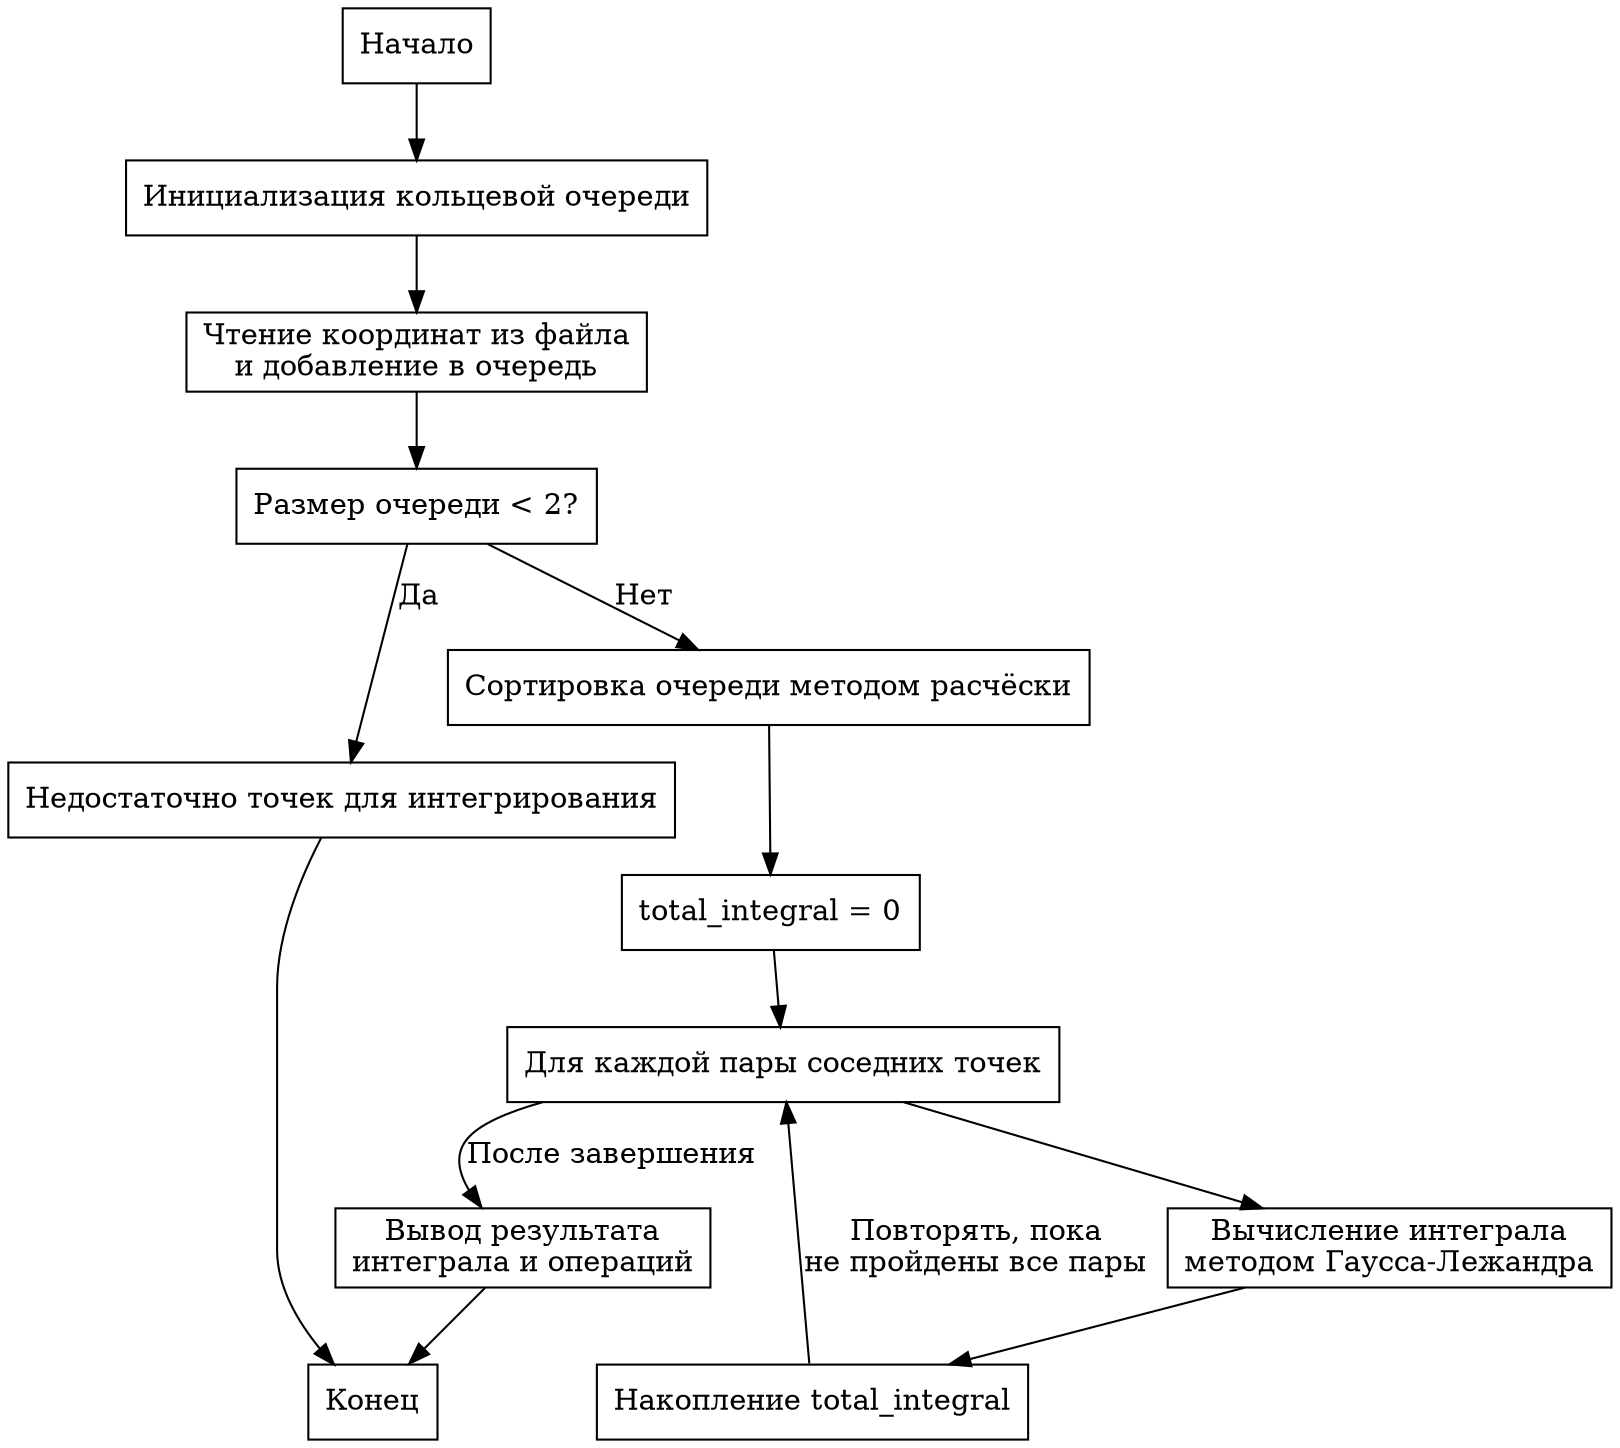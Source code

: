 digraph ProgramFlow {
    node [shape=rectangle];

    Start [label="Начало"];
    InitQueue [label="Инициализация кольцевой очереди"];
    ReadCoords [label="Чтение координат из файла\nи добавление в очередь"];
    CheckSize [label="Размер очереди < 2?"];
    NotEnough [label="Недостаточно точек для интегрирования"];
    CombSort [label="Сортировка очереди методом расчёски"];
    InitIntegral [label="total_integral = 0"];
    ForEachPair [label="Для каждой пары соседних точек"];
    Integrate [label="Вычисление интеграла\nметодом Гаусса-Лежандра"];
    Accumulate [label="Накопление total_integral"];
    OutputResults [label="Вывод результата\nинтеграла и операций"];
    End [label="Конец"];

    Start -> InitQueue -> ReadCoords -> CheckSize;
    CheckSize -> NotEnough [label="Да"];
    NotEnough -> End;
    CheckSize -> CombSort [label="Нет"];
    CombSort -> InitIntegral -> ForEachPair;
    ForEachPair -> Integrate -> Accumulate;
    Accumulate -> ForEachPair [label="Повторять, пока\nне пройдены все пары"];
    ForEachPair -> OutputResults [label="После завершения"];
    OutputResults -> End;
}
